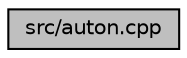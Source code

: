 digraph "src/auton.cpp"
{
  edge [fontname="Helvetica",fontsize="10",labelfontname="Helvetica",labelfontsize="10"];
  node [fontname="Helvetica",fontsize="10",shape=record];
  Node65 [label="src/auton.cpp",height=0.2,width=0.4,color="black", fillcolor="grey75", style="filled", fontcolor="black"];
}

